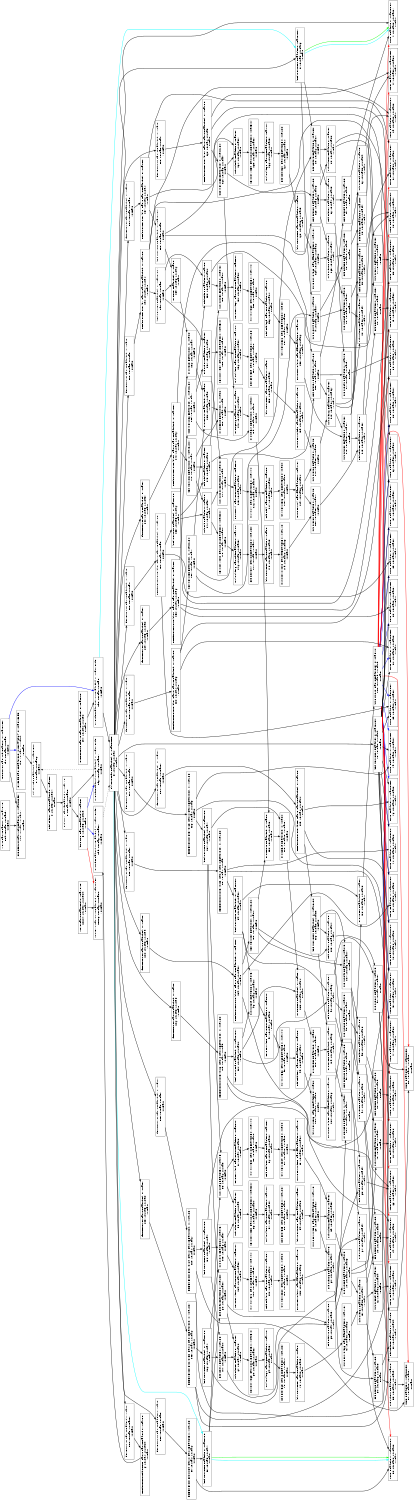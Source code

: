digraph Region_18 {
	graph [ nslimit = "1000.0",
	orientation = landscape,
		center = true,
	page = "8.5,11",
	compound=true,
	size = "10,7.5" ] ;
"Op_194" [ fontname = "Helvetica" shape = box, color = black,  label = " LOOPSTART C=0x4094BB=entry HyIns=LOADB,
194, ASAP=0, ALAP=0,
, TILE=-1"]
"Op_218" [ fontname = "Helvetica" shape = box, color = black,  label = " STORESTART C=0x4094BB=entry HyIns=STOREB,
218, ASAP=1, ALAP=20,
, TILE=-1"]
"Op_219" [ fontname = "Helvetica" shape = box, color = black,  label = " MOVC C=0x0BB=entry HyIns=MOVC,
219, ASAP=0, ALAP=19,
, TILE=-1"]
"Op_0" [ fontname = "Helvetica" shape = box, color = black,  label = " phi conv593 BB=for.body HyIns=SELECT,
0, ASAP=2, ALAP=16,
, TILE=-1"]
"Op_5" [ fontname = "Helvetica" shape = box, color = black,  label = " phi pSrc.0591 BB=for.body HyIns=SELECT,
5, ASAP=2, ALAP=2,
, TILE=-1"]
"Op_114" [ fontname = "Helvetica" shape = box, color = black,  label = " or or37553 BB=for.body HyIns=OR,
114, ASAP=17, ALAP=17,
, TILE=-1"]
"Op_115" [ fontname = "Helvetica" shape = box, color = black,  label = " getelementptr arrayidx32  C=0x0 C=0x0BB=for.body HyIns=ADD,
115, ASAP=4, ALAP=14,
, TILE=-1"]
"Op_116" [ fontname = "Helvetica" shape = box, color = black,  label = " load manupa11 BB=for.body HyIns=LOADH,
116, ASAP=5, ALAP=15,
, TILE=-1"]
"Op_119" [ fontname = "Helvetica" shape = box, color = black,  label = " or or34552 BB=for.body HyIns=OR,
119, ASAP=16, ALAP=16,
, TILE=-1"]
"Op_88" [ fontname = "Helvetica" shape = box, color = black,  label = " getelementptr arrayidx38  C=0x0 C=0x0BB=for.body HyIns=ADD,
88, ASAP=4, ALAP=9,
, TILE=-1"]
"Op_89" [ fontname = "Helvetica" shape = box, color = black,  label = " load manupa13 BB=for.body HyIns=LOADH,
89, ASAP=5, ALAP=10,
, TILE=-1"]
"Op_102" [ fontname = "Helvetica" shape = box, color = black,  label = " or or40554 BB=for.body HyIns=OR,
102, ASAP=18, ALAP=18,
, TILE=-1"]
"Op_103" [ fontname = "Helvetica" shape = box, color = black,  label = " icmp cmp41  C=0x0BB=for.body HyIns=CMP,
103, ASAP=19, ALAP=19,
, TILE=-1"]
"Op_105" [ fontname = "Helvetica" shape = box, color = black,  label = " getelementptr arrayidx35  C=0x0 C=0x0BB=for.body HyIns=ADD,
105, ASAP=4, ALAP=6,
, TILE=-1"]
"Op_106" [ fontname = "Helvetica" shape = box, color = black,  label = " load manupa12 BB=for.body HyIns=LOADH,
106, ASAP=5, ALAP=7,
, TILE=-1"]
"Op_181" [ fontname = "Helvetica" shape = box, color = black,  label = " getelementptr arrayidx8  C=0x0 C=0x0BB=for.body HyIns=ADD,
181, ASAP=4, ALAP=6,
, TILE=-1"]
"Op_182" [ fontname = "Helvetica" shape = box, color = black,  label = " load manupa3 BB=for.body HyIns=LOADH,
182, ASAP=5, ALAP=7,
, TILE=-1"]
"Op_183" [ fontname = "Helvetica" shape = box, color = black,  label = " or or10544 BB=for.body HyIns=OR,
183, ASAP=8, ALAP=8,
, TILE=-1"]
"Op_184" [ fontname = "Helvetica" shape = box, color = black,  label = " getelementptr arrayidx5  C=0x0 C=0x0BB=for.body HyIns=ADD,
184, ASAP=4, ALAP=5,
, TILE=-1"]
"Op_185" [ fontname = "Helvetica" shape = box, color = black,  label = " load manupa2 BB=for.body HyIns=LOADH,
185, ASAP=5, ALAP=6,
, TILE=-1"]
"Op_186" [ fontname = "Helvetica" shape = box, color = black,  label = " or or7543 BB=for.body HyIns=OR,
186, ASAP=7, ALAP=7,
, TILE=-1"]
"Op_187" [ fontname = "Helvetica" shape = box, color = black,  label = " getelementptr arrayidx3  C=0x0 C=0x0BB=for.body HyIns=ADD,
187, ASAP=4, ALAP=4,
, TILE=-1"]
"Op_188" [ fontname = "Helvetica" shape = box, color = black,  label = " load manupa1 BB=for.body HyIns=LOADH,
188, ASAP=5, ALAP=5,
, TILE=-1"]
"Op_189" [ fontname = "Helvetica" shape = box, color = black,  label = " or or542 BB=for.body HyIns=OR,
189, ASAP=6, ALAP=6,
, TILE=-1"]
"Op_190" [ fontname = "Helvetica" shape = box, color = black,  label = " getelementptr arrayidx  C=0x0 C=0x0BB=for.body HyIns=ADD,
190, ASAP=4, ALAP=4,
, TILE=-1"]
"Op_191" [ fontname = "Helvetica" shape = box, color = black,  label = " load manupa0 BB=for.body HyIns=LOADH,
191, ASAP=5, ALAP=5,
, TILE=-1"]
"Op_120" [ fontname = "Helvetica" shape = box, color = black,  label = " getelementptr arrayidx29  C=0x0 C=0x0BB=for.body HyIns=ADD,
120, ASAP=4, ALAP=6,
, TILE=-1"]
"Op_121" [ fontname = "Helvetica" shape = box, color = black,  label = " load manupa10 BB=for.body HyIns=LOADH,
121, ASAP=5, ALAP=7,
, TILE=-1"]
"Op_122" [ fontname = "Helvetica" shape = box, color = black,  label = " or or31551 BB=for.body HyIns=OR,
122, ASAP=15, ALAP=15,
, TILE=-1"]
"Op_123" [ fontname = "Helvetica" shape = box, color = black,  label = " getelementptr arrayidx26  C=0x0 C=0x0BB=for.body HyIns=ADD,
123, ASAP=4, ALAP=9,
, TILE=-1"]
"Op_124" [ fontname = "Helvetica" shape = box, color = black,  label = " load manupa9 BB=for.body HyIns=LOADH,
124, ASAP=5, ALAP=10,
, TILE=-1"]
"Op_125" [ fontname = "Helvetica" shape = box, color = black,  label = " or or28550 BB=for.body HyIns=OR,
125, ASAP=14, ALAP=14,
, TILE=-1"]
"Op_126" [ fontname = "Helvetica" shape = box, color = black,  label = " getelementptr arrayidx23  C=0x0 C=0x0BB=for.body HyIns=ADD,
126, ASAP=4, ALAP=6,
, TILE=-1"]
"Op_127" [ fontname = "Helvetica" shape = box, color = black,  label = " load manupa8 BB=for.body HyIns=LOADH,
127, ASAP=5, ALAP=7,
, TILE=-1"]
"Op_128" [ fontname = "Helvetica" shape = box, color = black,  label = " or or25549 BB=for.body HyIns=OR,
128, ASAP=13, ALAP=13,
, TILE=-1"]
"Op_129" [ fontname = "Helvetica" shape = box, color = black,  label = " getelementptr arrayidx20  C=0x0 C=0x0BB=for.body HyIns=ADD,
129, ASAP=4, ALAP=10,
, TILE=-1"]
"Op_130" [ fontname = "Helvetica" shape = box, color = black,  label = " load manupa7 BB=for.body HyIns=LOADH,
130, ASAP=5, ALAP=11,
, TILE=-1"]
"Op_131" [ fontname = "Helvetica" shape = box, color = black,  label = " or or22548 BB=for.body HyIns=OR,
131, ASAP=12, ALAP=12,
, TILE=-1"]
"Op_132" [ fontname = "Helvetica" shape = box, color = black,  label = " getelementptr arrayidx17  C=0x0 C=0x0BB=for.body HyIns=ADD,
132, ASAP=4, ALAP=6,
, TILE=-1"]
"Op_133" [ fontname = "Helvetica" shape = box, color = black,  label = " load manupa6 BB=for.body HyIns=LOADH,
133, ASAP=5, ALAP=7,
, TILE=-1"]
"Op_159" [ fontname = "Helvetica" shape = box, color = black,  label = " or or19547 BB=for.body HyIns=OR,
159, ASAP=11, ALAP=11,
, TILE=-1"]
"Op_160" [ fontname = "Helvetica" shape = box, color = black,  label = " getelementptr arrayidx14  C=0x0 C=0x0BB=for.body HyIns=ADD,
160, ASAP=4, ALAP=8,
, TILE=-1"]
"Op_161" [ fontname = "Helvetica" shape = box, color = black,  label = " load manupa5 BB=for.body HyIns=LOADH,
161, ASAP=5, ALAP=9,
, TILE=-1"]
"Op_170" [ fontname = "Helvetica" shape = box, color = black,  label = " or or16546 BB=for.body HyIns=OR,
170, ASAP=10, ALAP=10,
, TILE=-1"]
"Op_171" [ fontname = "Helvetica" shape = box, color = black,  label = " getelementptr arrayidx11  C=0x0 C=0x0BB=for.body HyIns=ADD,
171, ASAP=4, ALAP=6,
, TILE=-1"]
"Op_172" [ fontname = "Helvetica" shape = box, color = black,  label = " load manupa4 BB=for.body HyIns=LOADH,
172, ASAP=5, ALAP=7,
, TILE=-1"]
"Op_180" [ fontname = "Helvetica" shape = box, color = black,  label = " or or13545 BB=for.body HyIns=OR,
180, ASAP=9, ALAP=9,
, TILE=-1"]
"Op_209" [ fontname = "Helvetica" shape = box, color = black,  label = " GEPLEFTSHIFT C=0x1BB=for.body HyIns=LS,
209, ASAP=3, ALAP=5,
, TILE=-1"]
"Op_210" [ fontname = "Helvetica" shape = box, color = black,  label = " GEPLEFTSHIFT C=0x1BB=for.body HyIns=LS,
210, ASAP=3, ALAP=7,
, TILE=-1"]
"Op_211" [ fontname = "Helvetica" shape = box, color = black,  label = " GEPLEFTSHIFT C=0x1BB=for.body HyIns=LS,
211, ASAP=3, ALAP=5,
, TILE=-1"]
"Op_212" [ fontname = "Helvetica" shape = box, color = black,  label = " GEPLEFTSHIFT C=0x1BB=for.body HyIns=LS,
212, ASAP=3, ALAP=5,
, TILE=-1"]
"Op_213" [ fontname = "Helvetica" shape = box, color = black,  label = " GEPLEFTSHIFT C=0x1BB=for.body HyIns=LS,
213, ASAP=3, ALAP=4,
, TILE=-1"]
"Op_195" [ fontname = "Helvetica" shape = box, color = black,  label = " CMERGE C=0x0BB=for.body,mutex={196,} HyIns=CMERGE,
195, ASAP=1, ALAP=15,
, TILE=-1"]
"Op_197" [ fontname = "Helvetica" shape = box, color = black,  label = " OutLoopLOAD C=0x-1 C=0x-1BB=for.body HyIns=LOAD,
197, ASAP=0, ALAP=0,
, TILE=-1"]
"Op_198" [ fontname = "Helvetica" shape = box, color = black,  label = " CMERGEBB=for.body,mutex={199,} HyIns=CMERGE,
198, ASAP=1, ALAP=1,
, TILE=-1"]
"Op_205" [ fontname = "Helvetica" shape = box, color = black,  label = " GEPLEFTSHIFT C=0x1BB=for.body HyIns=LS,
205, ASAP=3, ALAP=5,
, TILE=-1"]
"Op_206" [ fontname = "Helvetica" shape = box, color = black,  label = " GEPLEFTSHIFT C=0x1BB=for.body HyIns=LS,
206, ASAP=3, ALAP=8,
, TILE=-1"]
"Op_207" [ fontname = "Helvetica" shape = box, color = black,  label = " GEPLEFTSHIFT C=0x1BB=for.body HyIns=LS,
207, ASAP=3, ALAP=5,
, TILE=-1"]
"Op_208" [ fontname = "Helvetica" shape = box, color = black,  label = " GEPLEFTSHIFT C=0x1BB=for.body HyIns=LS,
208, ASAP=3, ALAP=9,
, TILE=-1"]
"Op_202" [ fontname = "Helvetica" shape = box, color = black,  label = " GEPLEFTSHIFT C=0x1BB=for.body HyIns=LS,
202, ASAP=3, ALAP=8,
, TILE=-1"]
"Op_203" [ fontname = "Helvetica" shape = box, color = black,  label = " GEPLEFTSHIFT C=0x1BB=for.body HyIns=LS,
203, ASAP=3, ALAP=5,
, TILE=-1"]
"Op_204" [ fontname = "Helvetica" shape = box, color = black,  label = " GEPLEFTSHIFT C=0x1BB=for.body HyIns=LS,
204, ASAP=3, ALAP=13,
, TILE=-1"]
"Op_214" [ fontname = "Helvetica" shape = box, color = black,  label = " GEPLEFTSHIFT C=0x1BB=for.body HyIns=LS,
214, ASAP=3, ALAP=3,
, TILE=-1"]
"Op_215" [ fontname = "Helvetica" shape = box, color = black,  label = " GEPLEFTSHIFT C=0x1BB=for.body HyIns=LS,
215, ASAP=3, ALAP=3,
, TILE=-1"]
"Op_73" [ fontname = "Helvetica" shape = box, color = black,  label = " load manupa14 BB=if.then HyIns=LOADH,
73, ASAP=3, ALAP=19,
, TILE=-1"]
"Op_74" [ fontname = "Helvetica" shape = box, color = black,  label = " store  BB=if.then HyIns=STOREH,
74, ASAP=20, ALAP=20,
, TILE=-1"]
"Op_75" [ fontname = "Helvetica" shape = box, color = black,  label = " store  BB=if.then HyIns=STOREH,
75, ASAP=20, ALAP=20,
, TILE=-1"]
"Op_76" [ fontname = "Helvetica" shape = box, color = black,  label = " store  BB=if.then HyIns=STOREH,
76, ASAP=20, ALAP=20,
, TILE=-1"]
"Op_77" [ fontname = "Helvetica" shape = box, color = black,  label = " store  BB=if.then HyIns=STOREH,
77, ASAP=20, ALAP=20,
, TILE=-1"]
"Op_78" [ fontname = "Helvetica" shape = box, color = black,  label = " store  BB=if.then HyIns=STOREH,
78, ASAP=20, ALAP=20,
, TILE=-1"]
"Op_79" [ fontname = "Helvetica" shape = box, color = black,  label = " store  BB=if.then HyIns=STOREH,
79, ASAP=20, ALAP=20,
, TILE=-1"]
"Op_80" [ fontname = "Helvetica" shape = box, color = black,  label = " store  BB=if.then HyIns=STOREH,
80, ASAP=20, ALAP=20,
, TILE=-1"]
"Op_81" [ fontname = "Helvetica" shape = box, color = black,  label = " store  BB=if.then HyIns=STOREH,
81, ASAP=20, ALAP=20,
, TILE=-1"]
"Op_82" [ fontname = "Helvetica" shape = box, color = black,  label = " store  BB=if.then HyIns=STOREH,
82, ASAP=20, ALAP=20,
, TILE=-1"]
"Op_83" [ fontname = "Helvetica" shape = box, color = black,  label = " store  BB=if.then HyIns=STOREH,
83, ASAP=20, ALAP=20,
, TILE=-1"]
"Op_84" [ fontname = "Helvetica" shape = box, color = black,  label = " store  BB=if.then HyIns=STOREH,
84, ASAP=20, ALAP=20,
, TILE=-1"]
"Op_85" [ fontname = "Helvetica" shape = box, color = black,  label = " store  BB=if.then HyIns=STOREH,
85, ASAP=20, ALAP=20,
, TILE=-1"]
"Op_86" [ fontname = "Helvetica" shape = box, color = black,  label = " store  BB=if.then HyIns=STOREH,
86, ASAP=20, ALAP=20,
, TILE=-1"]
"Op_87" [ fontname = "Helvetica" shape = box, color = black,  label = " store  BB=if.then HyIns=STOREH,
87, ASAP=20, ALAP=20,
, TILE=-1"]
"Op_7" [ fontname = "Helvetica" shape = box, color = black,  label = " store  BB=if.else HyIns=STOREH,
7, ASAP=20, ALAP=20,
, TILE=-1"]
"Op_8" [ fontname = "Helvetica" shape = box, color = black,  label = " load manupa24 BB=if.else HyIns=LOADH,
8, ASAP=3, ALAP=16,
, TILE=-1"]
"Op_9" [ fontname = "Helvetica" shape = box, color = black,  label = " sub sub179 BB=if.else HyIns=SUB,
9, ASAP=6, ALAP=17,
, TILE=-1"]
"Op_10" [ fontname = "Helvetica" shape = box, color = black,  label = " sub sub239 BB=if.else HyIns=SUB,
10, ASAP=13, ALAP=18,
, TILE=-1"]
"Op_11" [ fontname = "Helvetica" shape = box, color = black,  label = " sub sub284 BB=if.else HyIns=SUB,
11, ASAP=16, ALAP=19,
, TILE=-1"]
"Op_12" [ fontname = "Helvetica" shape = box, color = black,  label = " store  BB=if.else HyIns=STOREH,
12, ASAP=20, ALAP=20,
, TILE=-1"]
"Op_13" [ fontname = "Helvetica" shape = box, color = black,  label = " add add269 BB=if.else HyIns=ADD,
13, ASAP=16, ALAP=19,
, TILE=-1"]
"Op_14" [ fontname = "Helvetica" shape = box, color = black,  label = " store  BB=if.else HyIns=STOREH,
14, ASAP=20, ALAP=20,
, TILE=-1"]
"Op_15" [ fontname = "Helvetica" shape = box, color = black,  label = " add add235 BB=if.else HyIns=ADD,
15, ASAP=13, ALAP=18,
, TILE=-1"]
"Op_16" [ fontname = "Helvetica" shape = box, color = black,  label = " sub sub289 BB=if.else HyIns=SUB,
16, ASAP=15, ALAP=19,
, TILE=-1"]
"Op_17" [ fontname = "Helvetica" shape = box, color = black,  label = " store  BB=if.else HyIns=STOREH,
17, ASAP=20, ALAP=20,
, TILE=-1"]
"Op_18" [ fontname = "Helvetica" shape = box, color = black,  label = " add add264 BB=if.else HyIns=ADD,
18, ASAP=15, ALAP=19,
, TILE=-1"]
"Op_19" [ fontname = "Helvetica" shape = box, color = black,  label = " store  BB=if.else HyIns=STOREH,
19, ASAP=20, ALAP=20,
, TILE=-1"]
"Op_45" [ fontname = "Helvetica" shape = box, color = black,  label = " sub sub164 BB=if.else HyIns=SUB,
45, ASAP=15, ALAP=17,
, TILE=-1"]
"Op_20" [ fontname = "Helvetica" shape = box, color = black,  label = " add add175 BB=if.else HyIns=ADD,
20, ASAP=6, ALAP=17,
, TILE=-1"]
"Op_21" [ fontname = "Helvetica" shape = box, color = black,  label = " sub sub231 BB=if.else HyIns=SUB,
21, ASAP=7, ALAP=18,
, TILE=-1"]
"Op_22" [ fontname = "Helvetica" shape = box, color = black,  label = " add add279 BB=if.else HyIns=ADD,
22, ASAP=17, ALAP=19,
, TILE=-1"]
"Op_23" [ fontname = "Helvetica" shape = box, color = black,  label = " store  BB=if.else HyIns=STOREH,
23, ASAP=20, ALAP=20,
, TILE=-1"]
"Op_24" [ fontname = "Helvetica" shape = box, color = black,  label = " sub sub274 BB=if.else HyIns=SUB,
24, ASAP=17, ALAP=19,
, TILE=-1"]
"Op_25" [ fontname = "Helvetica" shape = box, color = black,  label = " store  BB=if.else HyIns=STOREH,
25, ASAP=20, ALAP=20,
, TILE=-1"]
"Op_26" [ fontname = "Helvetica" shape = box, color = black,  label = " add add227 BB=if.else HyIns=ADD,
26, ASAP=7, ALAP=18,
, TILE=-1"]
"Op_27" [ fontname = "Helvetica" shape = box, color = black,  label = " sub sub294 BB=if.else HyIns=SUB,
27, ASAP=8, ALAP=19,
, TILE=-1"]
"Op_28" [ fontname = "Helvetica" shape = box, color = black,  label = " store  BB=if.else HyIns=STOREH,
28, ASAP=20, ALAP=20,
, TILE=-1"]
"Op_29" [ fontname = "Helvetica" shape = box, color = black,  label = " add add259 BB=if.else HyIns=ADD,
29, ASAP=8, ALAP=19,
, TILE=-1"]
"Op_30" [ fontname = "Helvetica" shape = box, color = black,  label = " getelementptr add.ptr89  C=0x0 C=0x0BB=if.else HyIns=ADD,
30, ASAP=4, ALAP=6,
, TILE=-1"]
"Op_31" [ fontname = "Helvetica" shape = box, color = black,  label = " store  BB=if.else HyIns=STOREH,
31, ASAP=20, ALAP=20,
, TILE=-1"]
"Op_32" [ fontname = "Helvetica" shape = box, color = black,  label = " load manupa15 BB=if.else HyIns=LOADH,
32, ASAP=5, ALAP=7,
, TILE=-1"]
"Op_33" [ fontname = "Helvetica" shape = box, color = black,  label = " sub sub96 BB=if.else HyIns=SUB,
33, ASAP=6, ALAP=8,
, TILE=-1"]
"Op_34" [ fontname = "Helvetica" shape = box, color = black,  label = " sext conv.i579  C=0x20004BB=if.else HyIns=SEXT,
34, ASAP=7, ALAP=10,
, TILE=-1"]
"Op_35" [ fontname = "Helvetica" shape = box, color = black,  label = " mul mul.i580  C=0x115BB=if.else HyIns=MUL,
35, ASAP=8, ALAP=11,
, TILE=-1"]
"Op_36" [ fontname = "Helvetica" shape = box, color = black,  label = " add add.i581  C=0x80BB=if.else HyIns=ADD,
36, ASAP=9, ALAP=12,
, TILE=-1"]
"Op_37" [ fontname = "Helvetica" shape = box, color = black,  label = " lshr manupa19  C=0x8BB=if.else HyIns=RS,
37, ASAP=10, ALAP=13,
, TILE=-1"]
"Op_38" [ fontname = "Helvetica" shape = box, color = black,  label = " trunc conv1.i582  C=0xffffBB=if.else HyIns=AND,
38, ASAP=11, ALAP=14,
, TILE=-1"]
"Op_39" [ fontname = "Helvetica" shape = box, color = black,  label = " sub sub116 BB=if.else HyIns=SUB,
39, ASAP=13, ALAP=15,
, TILE=-1"]
"Op_40" [ fontname = "Helvetica" shape = box, color = black,  label = " sub sub159 BB=if.else HyIns=SUB,
40, ASAP=14, ALAP=16,
, TILE=-1"]
"Op_41" [ fontname = "Helvetica" shape = box, color = black,  label = " sub sub335 BB=if.else HyIns=SUB,
41, ASAP=15, ALAP=19,
, TILE=-1"]
"Op_42" [ fontname = "Helvetica" shape = box, color = black,  label = " store  BB=if.else HyIns=STOREH,
42, ASAP=20, ALAP=20,
, TILE=-1"]
"Op_43" [ fontname = "Helvetica" shape = box, color = black,  label = " add add305 BB=if.else HyIns=ADD,
43, ASAP=15, ALAP=19,
, TILE=-1"]
"Op_44" [ fontname = "Helvetica" shape = box, color = black,  label = " store  BB=if.else HyIns=STOREH,
44, ASAP=20, ALAP=20,
, TILE=-1"]
"Op_67" [ fontname = "Helvetica" shape = box, color = black,  label = " sub sub138 BB=if.else HyIns=SUB,
67, ASAP=7, ALAP=11,
, TILE=-1"]
"Op_68" [ fontname = "Helvetica" shape = box, color = black,  label = " sext conv.i563  C=0x20004BB=if.else HyIns=SEXT,
68, ASAP=8, ALAP=12,
, TILE=-1"]
"Op_69" [ fontname = "Helvetica" shape = box, color = black,  label = " mul mul.i564  C=0x16aBB=if.else HyIns=MUL,
69, ASAP=9, ALAP=13,
, TILE=-1"]
"Op_46" [ fontname = "Helvetica" shape = box, color = black,  label = " sub sub329 BB=if.else HyIns=SUB,
46, ASAP=16, ALAP=19,
, TILE=-1"]
"Op_47" [ fontname = "Helvetica" shape = box, color = black,  label = " store  BB=if.else HyIns=STOREH,
47, ASAP=20, ALAP=20,
, TILE=-1"]
"Op_48" [ fontname = "Helvetica" shape = box, color = black,  label = " add add311 BB=if.else HyIns=ADD,
48, ASAP=16, ALAP=19,
, TILE=-1"]
"Op_49" [ fontname = "Helvetica" shape = box, color = black,  label = " store  BB=if.else HyIns=STOREH,
49, ASAP=20, ALAP=20,
, TILE=-1"]
"Op_50" [ fontname = "Helvetica" shape = box, color = black,  label = " add add168 BB=if.else HyIns=ADD,
50, ASAP=16, ALAP=18,
, TILE=-1"]
"Op_51" [ fontname = "Helvetica" shape = box, color = black,  label = " add add323 BB=if.else HyIns=ADD,
51, ASAP=17, ALAP=19,
, TILE=-1"]
"Op_52" [ fontname = "Helvetica" shape = box, color = black,  label = " store  BB=if.else HyIns=STOREH,
52, ASAP=20, ALAP=20,
, TILE=-1"]
"Op_53" [ fontname = "Helvetica" shape = box, color = black,  label = " sub sub317 BB=if.else HyIns=SUB,
53, ASAP=17, ALAP=19,
, TILE=-1"]
"Op_54" [ fontname = "Helvetica" shape = box, color = black,  label = " store  BB=if.else HyIns=STOREH,
54, ASAP=20, ALAP=20,
, TILE=-1"]
"Op_55" [ fontname = "Helvetica" shape = box, color = black,  label = " sub sub110 BB=if.else HyIns=SUB,
55, ASAP=7, ALAP=9,
, TILE=-1"]
"Op_56" [ fontname = "Helvetica" shape = box, color = black,  label = " sext conv.i583  C=0x20004BB=if.else HyIns=SEXT,
56, ASAP=8, ALAP=10,
, TILE=-1"]
"Op_57" [ fontname = "Helvetica" shape = box, color = black,  label = " mul mul.i584  C=0xc4BB=if.else HyIns=MUL,
57, ASAP=9, ALAP=11,
, TILE=-1"]
"Op_58" [ fontname = "Helvetica" shape = box, color = black,  label = " add add.i585  C=0x80BB=if.else HyIns=ADD,
58, ASAP=10, ALAP=12,
, TILE=-1"]
"Op_59" [ fontname = "Helvetica" shape = box, color = black,  label = " lshr manupa18  C=0x8BB=if.else HyIns=RS,
59, ASAP=11, ALAP=13,
, TILE=-1"]
"Op_60" [ fontname = "Helvetica" shape = box, color = black,  label = " trunc conv1.i586  C=0xffffBB=if.else HyIns=AND,
60, ASAP=12, ALAP=14,
, TILE=-1"]
"Op_61" [ fontname = "Helvetica" shape = box, color = black,  label = " sub sub126 BB=if.else HyIns=SUB,
61, ASAP=13, ALAP=17,
, TILE=-1"]
"Op_62" [ fontname = "Helvetica" shape = box, color = black,  label = " add add92 BB=if.else HyIns=ADD,
62, ASAP=6, ALAP=10,
, TILE=-1"]
"Op_63" [ fontname = "Helvetica" shape = box, color = black,  label = " add add142 BB=if.else HyIns=ADD,
63, ASAP=7, ALAP=15,
, TILE=-1"]
"Op_64" [ fontname = "Helvetica" shape = box, color = black,  label = " sub sub341 BB=if.else HyIns=SUB,
64, ASAP=8, ALAP=19,
, TILE=-1"]
"Op_65" [ fontname = "Helvetica" shape = box, color = black,  label = " add add299 BB=if.else HyIns=ADD,
65, ASAP=8, ALAP=19,
, TILE=-1"]
"Op_66" [ fontname = "Helvetica" shape = box, color = black,  label = " store  BB=if.else HyIns=STOREH,
66, ASAP=20, ALAP=20,
, TILE=-1"]
"Op_117" [ fontname = "Helvetica" shape = box, color = black,  label = " sub sub191 BB=if.else HyIns=SUB,
117, ASAP=6, ALAP=17,
, TILE=-1"]
"Op_118" [ fontname = "Helvetica" shape = box, color = black,  label = " add add187 BB=if.else HyIns=ADD,
118, ASAP=6, ALAP=17,
, TILE=-1"]
"Op_70" [ fontname = "Helvetica" shape = box, color = black,  label = " add add.i565  C=0x80BB=if.else HyIns=ADD,
70, ASAP=10, ALAP=14,
, TILE=-1"]
"Op_71" [ fontname = "Helvetica" shape = box, color = black,  label = " lshr manupa23  C=0x8BB=if.else HyIns=RS,
71, ASAP=11, ALAP=15,
, TILE=-1"]
"Op_72" [ fontname = "Helvetica" shape = box, color = black,  label = " trunc conv1.i566  C=0xffffBB=if.else HyIns=AND,
72, ASAP=12, ALAP=16,
, TILE=-1"]
"Op_90" [ fontname = "Helvetica" shape = box, color = black,  label = " add add213 BB=if.else HyIns=ADD,
90, ASAP=6, ALAP=16,
, TILE=-1"]
"Op_91" [ fontname = "Helvetica" shape = box, color = black,  label = " sub sub247 BB=if.else HyIns=SUB,
91, ASAP=7, ALAP=18,
, TILE=-1"]
"Op_92" [ fontname = "Helvetica" shape = box, color = black,  label = " add add243 BB=if.else HyIns=ADD,
92, ASAP=7, ALAP=18,
, TILE=-1"]
"Op_93" [ fontname = "Helvetica" shape = box, color = black,  label = " sub sub223 BB=if.else HyIns=SUB,
93, ASAP=12, ALAP=17,
, TILE=-1"]
"Op_94" [ fontname = "Helvetica" shape = box, color = black,  label = " sub sub255 BB=if.else HyIns=SUB,
94, ASAP=13, ALAP=18,
, TILE=-1"]
"Op_95" [ fontname = "Helvetica" shape = box, color = black,  label = " add add251 BB=if.else HyIns=ADD,
95, ASAP=13, ALAP=18,
, TILE=-1"]
"Op_96" [ fontname = "Helvetica" shape = box, color = black,  label = " sub sub209 BB=if.else HyIns=SUB,
96, ASAP=6, ALAP=11,
, TILE=-1"]
"Op_97" [ fontname = "Helvetica" shape = box, color = black,  label = " sext conv.i555  C=0x20004BB=if.else HyIns=SEXT,
97, ASAP=7, ALAP=12,
, TILE=-1"]
"Op_98" [ fontname = "Helvetica" shape = box, color = black,  label = " mul mul.i556  C=0x16aBB=if.else HyIns=MUL,
98, ASAP=8, ALAP=13,
, TILE=-1"]
"Op_99" [ fontname = "Helvetica" shape = box, color = black,  label = " add add.i557  C=0x80BB=if.else HyIns=ADD,
99, ASAP=9, ALAP=14,
, TILE=-1"]
"Op_100" [ fontname = "Helvetica" shape = box, color = black,  label = " lshr manupa26  C=0x8BB=if.else HyIns=RS,
100, ASAP=10, ALAP=15,
, TILE=-1"]
"Op_101" [ fontname = "Helvetica" shape = box, color = black,  label = " trunc conv1.i558  C=0xffffBB=if.else HyIns=AND,
101, ASAP=11, ALAP=16,
, TILE=-1"]
"Op_107" [ fontname = "Helvetica" shape = box, color = black,  label = " add add74 BB=if.else HyIns=ADD,
107, ASAP=6, ALAP=10,
, TILE=-1"]
"Op_108" [ fontname = "Helvetica" shape = box, color = black,  label = " sub sub70 BB=if.else HyIns=SUB,
108, ASAP=6, ALAP=8,
, TILE=-1"]
"Op_109" [ fontname = "Helvetica" shape = box, color = black,  label = " sext conv.i571  C=0x20004BB=if.else HyIns=SEXT,
109, ASAP=7, ALAP=12,
, TILE=-1"]
"Op_110" [ fontname = "Helvetica" shape = box, color = black,  label = " mul mul.i572  C=0x29dBB=if.else HyIns=MUL,
110, ASAP=8, ALAP=13,
, TILE=-1"]
"Op_111" [ fontname = "Helvetica" shape = box, color = black,  label = " add add.i573  C=0x80BB=if.else HyIns=ADD,
111, ASAP=9, ALAP=14,
, TILE=-1"]
"Op_112" [ fontname = "Helvetica" shape = box, color = black,  label = " lshr manupa21  C=0x8BB=if.else HyIns=RS,
112, ASAP=10, ALAP=15,
, TILE=-1"]
"Op_113" [ fontname = "Helvetica" shape = box, color = black,  label = " trunc conv1.i574  C=0xffffBB=if.else HyIns=AND,
113, ASAP=11, ALAP=16,
, TILE=-1"]
"Op_134" [ fontname = "Helvetica" shape = box, color = black,  label = " sub sub84 BB=if.else HyIns=SUB,
134, ASAP=6, ALAP=8,
, TILE=-1"]
"Op_135" [ fontname = "Helvetica" shape = box, color = black,  label = " sext conv.i587  C=0x20004BB=if.else HyIns=SEXT,
135, ASAP=7, ALAP=10,
, TILE=-1"]
"Op_136" [ fontname = "Helvetica" shape = box, color = black,  label = " mul mul.i588  C=0x115BB=if.else HyIns=MUL,
136, ASAP=8, ALAP=11,
, TILE=-1"]
"Op_137" [ fontname = "Helvetica" shape = box, color = black,  label = " add add.i589  C=0x80BB=if.else HyIns=ADD,
137, ASAP=9, ALAP=12,
, TILE=-1"]
"Op_138" [ fontname = "Helvetica" shape = box, color = black,  label = " lshr manupa17  C=0x8BB=if.else HyIns=RS,
138, ASAP=10, ALAP=13,
, TILE=-1"]
"Op_139" [ fontname = "Helvetica" shape = box, color = black,  label = " trunc conv1.i590  C=0xffffBB=if.else HyIns=AND,
139, ASAP=11, ALAP=14,
, TILE=-1"]
"Op_140" [ fontname = "Helvetica" shape = box, color = black,  label = " sub sub106 BB=if.else HyIns=SUB,
140, ASAP=13, ALAP=15,
, TILE=-1"]
"Op_141" [ fontname = "Helvetica" shape = box, color = black,  label = " sub sub146 BB=if.else HyIns=SUB,
141, ASAP=14, ALAP=16,
, TILE=-1"]
"Op_142" [ fontname = "Helvetica" shape = box, color = black,  label = " sub sub151 BB=if.else HyIns=SUB,
142, ASAP=15, ALAP=17,
, TILE=-1"]
"Op_143" [ fontname = "Helvetica" shape = box, color = black,  label = " add add155 BB=if.else HyIns=ADD,
143, ASAP=16, ALAP=18,
, TILE=-1"]
"Op_144" [ fontname = "Helvetica" shape = box, color = black,  label = " sub sub100 BB=if.else HyIns=SUB,
144, ASAP=7, ALAP=9,
, TILE=-1"]
"Op_145" [ fontname = "Helvetica" shape = box, color = black,  label = " sext conv.i  C=0x20004BB=if.else HyIns=SEXT,
145, ASAP=8, ALAP=10,
, TILE=-1"]
"Op_146" [ fontname = "Helvetica" shape = box, color = black,  label = " mul mul.i  C=0xc4BB=if.else HyIns=MUL,
146, ASAP=9, ALAP=11,
, TILE=-1"]
"Op_147" [ fontname = "Helvetica" shape = box, color = black,  label = " add add.i  C=0x80BB=if.else HyIns=ADD,
147, ASAP=10, ALAP=12,
, TILE=-1"]
"Op_148" [ fontname = "Helvetica" shape = box, color = black,  label = " lshr manupa16  C=0x8BB=if.else HyIns=RS,
148, ASAP=11, ALAP=13,
, TILE=-1"]
"Op_149" [ fontname = "Helvetica" shape = box, color = black,  label = " trunc conv1.i  C=0xffffBB=if.else HyIns=AND,
149, ASAP=12, ALAP=14,
, TILE=-1"]
"Op_150" [ fontname = "Helvetica" shape = box, color = black,  label = " sub sub121 BB=if.else HyIns=SUB,
150, ASAP=13, ALAP=17,
, TILE=-1"]
"Op_151" [ fontname = "Helvetica" shape = box, color = black,  label = " add add80 BB=if.else HyIns=ADD,
151, ASAP=6, ALAP=10,
, TILE=-1"]
"Op_152" [ fontname = "Helvetica" shape = box, color = black,  label = " add add134 BB=if.else HyIns=ADD,
152, ASAP=7, ALAP=15,
, TILE=-1"]
"Op_153" [ fontname = "Helvetica" shape = box, color = black,  label = " sub sub130 BB=if.else HyIns=SUB,
153, ASAP=7, ALAP=11,
, TILE=-1"]
"Op_154" [ fontname = "Helvetica" shape = box, color = black,  label = " sext conv.i567  C=0x20004BB=if.else HyIns=SEXT,
154, ASAP=8, ALAP=12,
, TILE=-1"]
"Op_155" [ fontname = "Helvetica" shape = box, color = black,  label = " mul mul.i568  C=0x16aBB=if.else HyIns=MUL,
155, ASAP=9, ALAP=13,
, TILE=-1"]
"Op_156" [ fontname = "Helvetica" shape = box, color = black,  label = " add add.i569  C=0x80BB=if.else HyIns=ADD,
156, ASAP=10, ALAP=14,
, TILE=-1"]
"Op_157" [ fontname = "Helvetica" shape = box, color = black,  label = " lshr manupa22  C=0x8BB=if.else HyIns=RS,
157, ASAP=11, ALAP=15,
, TILE=-1"]
"Op_158" [ fontname = "Helvetica" shape = box, color = black,  label = " trunc conv1.i570  C=0xffffBB=if.else HyIns=AND,
158, ASAP=12, ALAP=16,
, TILE=-1"]
"Op_162" [ fontname = "Helvetica" shape = box, color = black,  label = " add add201 BB=if.else HyIns=ADD,
162, ASAP=6, ALAP=16,
, TILE=-1"]
"Op_163" [ fontname = "Helvetica" shape = box, color = black,  label = " sub sub218 BB=if.else HyIns=SUB,
163, ASAP=12, ALAP=17,
, TILE=-1"]
"Op_164" [ fontname = "Helvetica" shape = box, color = black,  label = " sub sub197 BB=if.else HyIns=SUB,
164, ASAP=6, ALAP=11,
, TILE=-1"]
"Op_165" [ fontname = "Helvetica" shape = box, color = black,  label = " sext conv.i559  C=0x20004BB=if.else HyIns=SEXT,
165, ASAP=7, ALAP=12,
, TILE=-1"]
"Op_166" [ fontname = "Helvetica" shape = box, color = black,  label = " mul mul.i560  C=0x16aBB=if.else HyIns=MUL,
166, ASAP=8, ALAP=13,
, TILE=-1"]
"Op_167" [ fontname = "Helvetica" shape = box, color = black,  label = " add add.i561  C=0x80BB=if.else HyIns=ADD,
167, ASAP=9, ALAP=14,
, TILE=-1"]
"Op_168" [ fontname = "Helvetica" shape = box, color = black,  label = " lshr manupa25  C=0x8BB=if.else HyIns=RS,
168, ASAP=10, ALAP=15,
, TILE=-1"]
"Op_169" [ fontname = "Helvetica" shape = box, color = black,  label = " trunc conv1.i562  C=0xffffBB=if.else HyIns=AND,
169, ASAP=11, ALAP=16,
, TILE=-1"]
"Op_173" [ fontname = "Helvetica" shape = box, color = black,  label = " add add BB=if.else HyIns=ADD,
173, ASAP=6, ALAP=10,
, TILE=-1"]
"Op_174" [ fontname = "Helvetica" shape = box, color = black,  label = " sub sub BB=if.else HyIns=SUB,
174, ASAP=6, ALAP=8,
, TILE=-1"]
"Op_175" [ fontname = "Helvetica" shape = box, color = black,  label = " sext conv.i575  C=0x20004BB=if.else HyIns=SEXT,
175, ASAP=7, ALAP=12,
, TILE=-1"]
"Op_176" [ fontname = "Helvetica" shape = box, color = black,  label = " mul mul.i576  C=0x29dBB=if.else HyIns=MUL,
176, ASAP=8, ALAP=13,
, TILE=-1"]
"Op_177" [ fontname = "Helvetica" shape = box, color = black,  label = " add add.i577  C=0x80BB=if.else HyIns=ADD,
177, ASAP=9, ALAP=14,
, TILE=-1"]
"Op_178" [ fontname = "Helvetica" shape = box, color = black,  label = " lshr manupa20  C=0x8BB=if.else HyIns=RS,
178, ASAP=10, ALAP=15,
, TILE=-1"]
"Op_179" [ fontname = "Helvetica" shape = box, color = black,  label = " trunc conv1.i578  C=0xffffBB=if.else HyIns=AND,
179, ASAP=11, ALAP=16,
, TILE=-1"]
"Op_201" [ fontname = "Helvetica" shape = box, color = black,  label = " GEPLEFTSHIFT C=0x1BB=if.else HyIns=LS,
201, ASAP=3, ALAP=5,
, TILE=-1"]
"Op_1" [ fontname = "Helvetica" shape = box, color = black,  label = " add add347  C=0x2BB=if.end HyIns=ADD,
1, ASAP=3, ALAP=17,
, TILE=-1"]
"Op_2" [ fontname = "Helvetica" shape = box, color = black,  label = " and conv  C=0xffBB=if.end HyIns=AND,
2, ASAP=4, ALAP=18,
, TILE=-1"]
"Op_3" [ fontname = "Helvetica" shape = box, color = black,  label = " icmp cmp  C=0x8BB=if.end HyIns=CLT,
3, ASAP=5, ALAP=19,
, TILE=-1"]
"Op_6" [ fontname = "Helvetica" shape = box, color = black,  label = " getelementptr add.ptr345  C=0x0 C=0x0BB=if.end HyIns=ADD,
6, ASAP=4, ALAP=19,
, TILE=-1"]
"Op_196" [ fontname = "Helvetica" shape = box, color = black,  label = " CMERGEBB=if.end,mutex={195,} HyIns=CMERGE,
196, ASAP=6, ALAP=20,
, TILE=-1"]
"Op_199" [ fontname = "Helvetica" shape = box, color = black,  label = " CMERGEBB=if.end,mutex={198,} HyIns=CMERGE,
199, ASAP=6, ALAP=20,
, TILE=-1"]
"Op_200" [ fontname = "Helvetica" shape = box, color = black,  label = " GEPLEFTSHIFT C=0x1BB=if.end HyIns=LS,
200, ASAP=3, ALAP=18,
, TILE=-1"]
"Op_20216" [ fontname = "Helvetica" shape = box, color = black,  label = " LOOPEXIT C=0x2047BB=for.end HyIns=STOREB,
20216, ASAP=6, ALAP=20,
, TILE=-1"]
"Op_20217" [ fontname = "Helvetica" shape = box, color = black,  label = " MOVC C=0x1BB=for.end HyIns=MOVC,
20217, ASAP=0, ALAP=19,
, TILE=-1"]
"Op_0" -> "Op_1" [style = bold, color = black];
"Op_1" -> "Op_2" [style = bold, color = black];
"Op_2" -> "Op_3" [style = bold, color = black];
"Op_2" -> "Op_196" [style = bold, color = black];
"Op_3" -> "Op_196" [style = bold, color = blue];
"Op_3" -> "Op_199" [style = bold, color = blue];
"Op_3" -> "Op_20216" [style = bold, color = red];
"Op_5" -> "Op_7" [style = bold, color = black];
"Op_5" -> "Op_8" [style = bold, color = black];
"Op_5" -> "Op_73" [style = bold, color = black];
"Op_5" -> "Op_200" [style = bold, color = black];
"Op_5" -> "Op_201" [style = bold, color = black];
"Op_5" -> "Op_202" [style = bold, color = black];
"Op_5" -> "Op_203" [style = bold, color = black];
"Op_5" -> "Op_204" [style = bold, color = black];
"Op_5" -> "Op_205" [style = bold, color = black];
"Op_5" -> "Op_206" [style = bold, color = black];
"Op_5" -> "Op_207" [style = bold, color = black];
"Op_5" -> "Op_208" [style = bold, color = black];
"Op_5" -> "Op_209" [style = bold, color = black];
"Op_5" -> "Op_210" [style = bold, color = black];
"Op_5" -> "Op_211" [style = bold, color = black];
"Op_5" -> "Op_212" [style = bold, color = black];
"Op_5" -> "Op_213" [style = bold, color = black];
"Op_5" -> "Op_214" [style = bold, color = black];
"Op_5" -> "Op_215" [style = bold, color = black];
"Op_5" -> "Op_32" [style = bold, color = cyan];
"Op_6" -> "Op_199" [style = bold, color = black];
"Op_8" -> "Op_9" [style = bold, color = black];
"Op_8" -> "Op_20" [style = bold, color = black];
"Op_8" -> "Op_7" [style = bold, color = cyan];
"Op_8" -> "Op_7"[style = bold, color = green];
"Op_9" -> "Op_10" [style = bold, color = black];
"Op_9" -> "Op_15" [style = bold, color = black];
"Op_10" -> "Op_11" [style = bold, color = black];
"Op_10" -> "Op_13" [style = bold, color = black];
"Op_11" -> "Op_12" [style = bold, color = black];
"Op_13" -> "Op_14" [style = bold, color = black];
"Op_15" -> "Op_16" [style = bold, color = black];
"Op_15" -> "Op_18" [style = bold, color = black];
"Op_16" -> "Op_17" [style = bold, color = black];
"Op_18" -> "Op_19" [style = bold, color = black];
"Op_20" -> "Op_21" [style = bold, color = black];
"Op_20" -> "Op_26" [style = bold, color = black];
"Op_21" -> "Op_22" [style = bold, color = black];
"Op_21" -> "Op_24" [style = bold, color = black];
"Op_22" -> "Op_23" [style = bold, color = black];
"Op_24" -> "Op_25" [style = bold, color = black];
"Op_26" -> "Op_27" [style = bold, color = black];
"Op_26" -> "Op_29" [style = bold, color = black];
"Op_27" -> "Op_28" [style = bold, color = black];
"Op_29" -> "Op_7" [style = bold, color = black];
"Op_30" -> "Op_31" [style = bold, color = black];
"Op_30" -> "Op_32" [style = bold, color = black];
"Op_32" -> "Op_33" [style = bold, color = black];
"Op_32" -> "Op_62" [style = bold, color = black];
"Op_32" -> "Op_31" [style = bold, color = cyan];
"Op_32" -> "Op_31"[style = bold, color = green];
"Op_33" -> "Op_34" [style = bold, color = black];
"Op_33" -> "Op_55" [style = bold, color = black];
"Op_34" -> "Op_35" [style = bold, color = black];
"Op_35" -> "Op_36" [style = bold, color = black];
"Op_36" -> "Op_37" [style = bold, color = black];
"Op_37" -> "Op_38" [style = bold, color = black];
"Op_38" -> "Op_39" [style = bold, color = black];
"Op_39" -> "Op_40" [style = bold, color = black];
"Op_40" -> "Op_41" [style = bold, color = black];
"Op_40" -> "Op_43" [style = bold, color = black];
"Op_40" -> "Op_45" [style = bold, color = black];
"Op_41" -> "Op_42" [style = bold, color = black];
"Op_43" -> "Op_44" [style = bold, color = black];
"Op_45" -> "Op_46" [style = bold, color = black];
"Op_45" -> "Op_48" [style = bold, color = black];
"Op_45" -> "Op_50" [style = bold, color = black];
"Op_46" -> "Op_47" [style = bold, color = black];
"Op_48" -> "Op_49" [style = bold, color = black];
"Op_50" -> "Op_51" [style = bold, color = black];
"Op_50" -> "Op_53" [style = bold, color = black];
"Op_51" -> "Op_52" [style = bold, color = black];
"Op_53" -> "Op_54" [style = bold, color = black];
"Op_55" -> "Op_56" [style = bold, color = black];
"Op_56" -> "Op_57" [style = bold, color = black];
"Op_57" -> "Op_58" [style = bold, color = black];
"Op_58" -> "Op_59" [style = bold, color = black];
"Op_59" -> "Op_60" [style = bold, color = black];
"Op_60" -> "Op_61" [style = bold, color = black];
"Op_60" -> "Op_39" [style = bold, color = black];
"Op_61" -> "Op_50" [style = bold, color = black];
"Op_62" -> "Op_63" [style = bold, color = black];
"Op_62" -> "Op_67" [style = bold, color = black];
"Op_63" -> "Op_64" [style = bold, color = black];
"Op_63" -> "Op_65" [style = bold, color = black];
"Op_63" -> "Op_40" [style = bold, color = black];
"Op_64" -> "Op_31" [style = bold, color = black];
"Op_65" -> "Op_66" [style = bold, color = black];
"Op_67" -> "Op_68" [style = bold, color = black];
"Op_68" -> "Op_69" [style = bold, color = black];
"Op_69" -> "Op_70" [style = bold, color = black];
"Op_70" -> "Op_71" [style = bold, color = black];
"Op_71" -> "Op_72" [style = bold, color = black];
"Op_72" -> "Op_45" [style = bold, color = black];
"Op_73" -> "Op_74" [style = bold, color = black];
"Op_73" -> "Op_75" [style = bold, color = black];
"Op_73" -> "Op_76" [style = bold, color = black];
"Op_73" -> "Op_77" [style = bold, color = black];
"Op_73" -> "Op_78" [style = bold, color = black];
"Op_73" -> "Op_79" [style = bold, color = black];
"Op_73" -> "Op_80" [style = bold, color = black];
"Op_73" -> "Op_81" [style = bold, color = black];
"Op_73" -> "Op_82" [style = bold, color = black];
"Op_73" -> "Op_83" [style = bold, color = black];
"Op_73" -> "Op_84" [style = bold, color = black];
"Op_73" -> "Op_85" [style = bold, color = black];
"Op_73" -> "Op_86" [style = bold, color = black];
"Op_73" -> "Op_87" [style = bold, color = black];
"Op_88" -> "Op_42" [style = bold, color = black];
"Op_88" -> "Op_74" [style = bold, color = black];
"Op_88" -> "Op_89" [style = bold, color = black];
"Op_89" -> "Op_90" [style = bold, color = black];
"Op_89" -> "Op_96" [style = bold, color = black];
"Op_89" -> "Op_102" [style = bold, color = black];
"Op_90" -> "Op_91" [style = bold, color = black];
"Op_90" -> "Op_92" [style = bold, color = black];
"Op_90" -> "Op_93" [style = bold, color = black];
"Op_91" -> "Op_51" [style = bold, color = black];
"Op_91" -> "Op_53" [style = bold, color = black];
"Op_92" -> "Op_64" [style = bold, color = black];
"Op_92" -> "Op_65" [style = bold, color = black];
"Op_93" -> "Op_94" [style = bold, color = black];
"Op_93" -> "Op_95" [style = bold, color = black];
"Op_94" -> "Op_46" [style = bold, color = black];
"Op_94" -> "Op_48" [style = bold, color = black];
"Op_95" -> "Op_41" [style = bold, color = black];
"Op_95" -> "Op_43" [style = bold, color = black];
"Op_96" -> "Op_97" [style = bold, color = black];
"Op_97" -> "Op_98" [style = bold, color = black];
"Op_98" -> "Op_99" [style = bold, color = black];
"Op_99" -> "Op_100" [style = bold, color = black];
"Op_100" -> "Op_101" [style = bold, color = black];
"Op_101" -> "Op_93" [style = bold, color = black];
"Op_102" -> "Op_103" [style = bold, color = black];
"Op_103" -> "Op_74" [style = bold, color = blue];
"Op_103" -> "Op_75" [style = bold, color = blue];
"Op_103" -> "Op_76" [style = bold, color = blue];
"Op_103" -> "Op_77" [style = bold, color = blue];
"Op_103" -> "Op_78" [style = bold, color = blue];
"Op_103" -> "Op_79" [style = bold, color = blue];
"Op_103" -> "Op_80" [style = bold, color = blue];
"Op_103" -> "Op_81" [style = bold, color = blue];
"Op_103" -> "Op_82" [style = bold, color = blue];
"Op_103" -> "Op_83" [style = bold, color = blue];
"Op_103" -> "Op_84" [style = bold, color = blue];
"Op_103" -> "Op_85" [style = bold, color = blue];
"Op_103" -> "Op_86" [style = bold, color = blue];
"Op_103" -> "Op_87" [style = bold, color = blue];
"Op_103" -> "Op_7" [style = bold, color = red];
"Op_103" -> "Op_12" [style = bold, color = red];
"Op_103" -> "Op_14" [style = bold, color = red];
"Op_103" -> "Op_17" [style = bold, color = red];
"Op_103" -> "Op_19" [style = bold, color = red];
"Op_103" -> "Op_23" [style = bold, color = red];
"Op_103" -> "Op_25" [style = bold, color = red];
"Op_103" -> "Op_28" [style = bold, color = red];
"Op_103" -> "Op_31" [style = bold, color = red];
"Op_103" -> "Op_42" [style = bold, color = red];
"Op_103" -> "Op_44" [style = bold, color = red];
"Op_103" -> "Op_47" [style = bold, color = red];
"Op_103" -> "Op_49" [style = bold, color = red];
"Op_103" -> "Op_52" [style = bold, color = red];
"Op_103" -> "Op_54" [style = bold, color = red];
"Op_103" -> "Op_66" [style = bold, color = red];
"Op_105" -> "Op_47" [style = bold, color = black];
"Op_105" -> "Op_75" [style = bold, color = black];
"Op_105" -> "Op_106" [style = bold, color = black];
"Op_106" -> "Op_107" [style = bold, color = black];
"Op_106" -> "Op_108" [style = bold, color = black];
"Op_106" -> "Op_114" [style = bold, color = black];
"Op_107" -> "Op_63" [style = bold, color = black];
"Op_107" -> "Op_67" [style = bold, color = black];
"Op_108" -> "Op_109" [style = bold, color = black];
"Op_108" -> "Op_55" [style = bold, color = black];
"Op_109" -> "Op_110" [style = bold, color = black];
"Op_110" -> "Op_111" [style = bold, color = black];
"Op_111" -> "Op_112" [style = bold, color = black];
"Op_112" -> "Op_113" [style = bold, color = black];
"Op_113" -> "Op_61" [style = bold, color = black];
"Op_114" -> "Op_102" [style = bold, color = black];
"Op_115" -> "Op_52" [style = bold, color = black];
"Op_115" -> "Op_76" [style = bold, color = black];
"Op_115" -> "Op_116" [style = bold, color = black];
"Op_116" -> "Op_117" [style = bold, color = black];
"Op_116" -> "Op_118" [style = bold, color = black];
"Op_116" -> "Op_119" [style = bold, color = black];
"Op_117" -> "Op_94" [style = bold, color = black];
"Op_117" -> "Op_95" [style = bold, color = black];
"Op_118" -> "Op_91" [style = bold, color = black];
"Op_118" -> "Op_92" [style = bold, color = black];
"Op_119" -> "Op_114" [style = bold, color = black];
"Op_120" -> "Op_54" [style = bold, color = black];
"Op_120" -> "Op_77" [style = bold, color = black];
"Op_120" -> "Op_121" [style = bold, color = black];
"Op_121" -> "Op_107" [style = bold, color = black];
"Op_121" -> "Op_108" [style = bold, color = black];
"Op_121" -> "Op_122" [style = bold, color = black];
"Op_122" -> "Op_119" [style = bold, color = black];
"Op_123" -> "Op_49" [style = bold, color = black];
"Op_123" -> "Op_78" [style = bold, color = black];
"Op_123" -> "Op_124" [style = bold, color = black];
"Op_124" -> "Op_90" [style = bold, color = black];
"Op_124" -> "Op_96" [style = bold, color = black];
"Op_124" -> "Op_125" [style = bold, color = black];
"Op_125" -> "Op_122" [style = bold, color = black];
"Op_126" -> "Op_44" [style = bold, color = black];
"Op_126" -> "Op_79" [style = bold, color = black];
"Op_126" -> "Op_127" [style = bold, color = black];
"Op_127" -> "Op_33" [style = bold, color = black];
"Op_127" -> "Op_62" [style = bold, color = black];
"Op_127" -> "Op_128" [style = bold, color = black];
"Op_128" -> "Op_125" [style = bold, color = black];
"Op_129" -> "Op_66" [style = bold, color = black];
"Op_129" -> "Op_80" [style = bold, color = black];
"Op_129" -> "Op_130" [style = bold, color = black];
"Op_130" -> "Op_117" [style = bold, color = black];
"Op_130" -> "Op_118" [style = bold, color = black];
"Op_130" -> "Op_131" [style = bold, color = black];
"Op_131" -> "Op_128" [style = bold, color = black];
"Op_132" -> "Op_28" [style = bold, color = black];
"Op_132" -> "Op_81" [style = bold, color = black];
"Op_132" -> "Op_133" [style = bold, color = black];
"Op_133" -> "Op_134" [style = bold, color = black];
"Op_133" -> "Op_151" [style = bold, color = black];
"Op_133" -> "Op_159" [style = bold, color = black];
"Op_134" -> "Op_135" [style = bold, color = black];
"Op_134" -> "Op_144" [style = bold, color = black];
"Op_135" -> "Op_136" [style = bold, color = black];
"Op_136" -> "Op_137" [style = bold, color = black];
"Op_137" -> "Op_138" [style = bold, color = black];
"Op_138" -> "Op_139" [style = bold, color = black];
"Op_139" -> "Op_140" [style = bold, color = black];
"Op_140" -> "Op_141" [style = bold, color = black];
"Op_141" -> "Op_16" [style = bold, color = black];
"Op_141" -> "Op_18" [style = bold, color = black];
"Op_141" -> "Op_142" [style = bold, color = black];
"Op_142" -> "Op_11" [style = bold, color = black];
"Op_142" -> "Op_13" [style = bold, color = black];
"Op_142" -> "Op_143" [style = bold, color = black];
"Op_143" -> "Op_22" [style = bold, color = black];
"Op_143" -> "Op_24" [style = bold, color = black];
"Op_144" -> "Op_145" [style = bold, color = black];
"Op_145" -> "Op_146" [style = bold, color = black];
"Op_146" -> "Op_147" [style = bold, color = black];
"Op_147" -> "Op_148" [style = bold, color = black];
"Op_148" -> "Op_149" [style = bold, color = black];
"Op_149" -> "Op_150" [style = bold, color = black];
"Op_149" -> "Op_140" [style = bold, color = black];
"Op_150" -> "Op_143" [style = bold, color = black];
"Op_151" -> "Op_152" [style = bold, color = black];
"Op_151" -> "Op_153" [style = bold, color = black];
"Op_152" -> "Op_27" [style = bold, color = black];
"Op_152" -> "Op_29" [style = bold, color = black];
"Op_152" -> "Op_141" [style = bold, color = black];
"Op_153" -> "Op_154" [style = bold, color = black];
"Op_154" -> "Op_155" [style = bold, color = black];
"Op_155" -> "Op_156" [style = bold, color = black];
"Op_156" -> "Op_157" [style = bold, color = black];
"Op_157" -> "Op_158" [style = bold, color = black];
"Op_158" -> "Op_142" [style = bold, color = black];
"Op_159" -> "Op_131" [style = bold, color = black];
"Op_160" -> "Op_17" [style = bold, color = black];
"Op_160" -> "Op_82" [style = bold, color = black];
"Op_160" -> "Op_161" [style = bold, color = black];
"Op_161" -> "Op_162" [style = bold, color = black];
"Op_161" -> "Op_164" [style = bold, color = black];
"Op_161" -> "Op_170" [style = bold, color = black];
"Op_162" -> "Op_21" [style = bold, color = black];
"Op_162" -> "Op_26" [style = bold, color = black];
"Op_162" -> "Op_163" [style = bold, color = black];
"Op_163" -> "Op_10" [style = bold, color = black];
"Op_163" -> "Op_15" [style = bold, color = black];
"Op_164" -> "Op_165" [style = bold, color = black];
"Op_165" -> "Op_166" [style = bold, color = black];
"Op_166" -> "Op_167" [style = bold, color = black];
"Op_167" -> "Op_168" [style = bold, color = black];
"Op_168" -> "Op_169" [style = bold, color = black];
"Op_169" -> "Op_163" [style = bold, color = black];
"Op_170" -> "Op_159" [style = bold, color = black];
"Op_171" -> "Op_12" [style = bold, color = black];
"Op_171" -> "Op_83" [style = bold, color = black];
"Op_171" -> "Op_172" [style = bold, color = black];
"Op_172" -> "Op_173" [style = bold, color = black];
"Op_172" -> "Op_174" [style = bold, color = black];
"Op_172" -> "Op_180" [style = bold, color = black];
"Op_173" -> "Op_152" [style = bold, color = black];
"Op_173" -> "Op_153" [style = bold, color = black];
"Op_174" -> "Op_175" [style = bold, color = black];
"Op_174" -> "Op_144" [style = bold, color = black];
"Op_175" -> "Op_176" [style = bold, color = black];
"Op_176" -> "Op_177" [style = bold, color = black];
"Op_177" -> "Op_178" [style = bold, color = black];
"Op_178" -> "Op_179" [style = bold, color = black];
"Op_179" -> "Op_150" [style = bold, color = black];
"Op_180" -> "Op_170" [style = bold, color = black];
"Op_181" -> "Op_23" [style = bold, color = black];
"Op_181" -> "Op_84" [style = bold, color = black];
"Op_181" -> "Op_182" [style = bold, color = black];
"Op_182" -> "Op_9" [style = bold, color = black];
"Op_182" -> "Op_20" [style = bold, color = black];
"Op_182" -> "Op_183" [style = bold, color = black];
"Op_183" -> "Op_180" [style = bold, color = black];
"Op_184" -> "Op_25" [style = bold, color = black];
"Op_184" -> "Op_85" [style = bold, color = black];
"Op_184" -> "Op_185" [style = bold, color = black];
"Op_185" -> "Op_173" [style = bold, color = black];
"Op_185" -> "Op_174" [style = bold, color = black];
"Op_185" -> "Op_186" [style = bold, color = black];
"Op_186" -> "Op_183" [style = bold, color = black];
"Op_187" -> "Op_14" [style = bold, color = black];
"Op_187" -> "Op_86" [style = bold, color = black];
"Op_187" -> "Op_188" [style = bold, color = black];
"Op_188" -> "Op_162" [style = bold, color = black];
"Op_188" -> "Op_164" [style = bold, color = black];
"Op_188" -> "Op_189" [style = bold, color = black];
"Op_189" -> "Op_186" [style = bold, color = black];
"Op_190" -> "Op_19" [style = bold, color = black];
"Op_190" -> "Op_87" [style = bold, color = black];
"Op_190" -> "Op_191" [style = bold, color = black];
"Op_191" -> "Op_134" [style = bold, color = black];
"Op_191" -> "Op_151" [style = bold, color = black];
"Op_191" -> "Op_189" [style = bold, color = black];
"Op_194" -> "Op_195" [style = bold, color = blue];
"Op_194" -> "Op_198" [style = bold, color = blue];
"Op_194" -> "Op_218" [style = bold, color = black];
"Op_195" -> "Op_0" [style = bold, color = black];
"Op_196" -> "Op_0" [style = dashed, color = black];
"Op_197" -> "Op_198" [style = bold, color = black];
"Op_198" -> "Op_5" [style = bold, color = black];
"Op_198" -> "Op_8" [style = bold, color = cyan];
"Op_199" -> "Op_5" [style = dashed, color = black];
"Op_215" -> "Op_190" [style = bold, color = black];
"Op_214" -> "Op_187" [style = bold, color = black];
"Op_213" -> "Op_184" [style = bold, color = black];
"Op_211" -> "Op_171" [style = bold, color = black];
"Op_210" -> "Op_160" [style = bold, color = black];
"Op_208" -> "Op_129" [style = bold, color = black];
"Op_206" -> "Op_123" [style = bold, color = black];
"Op_201" -> "Op_30" [style = bold, color = black];
"Op_205" -> "Op_120" [style = bold, color = black];
"Op_212" -> "Op_181" [style = bold, color = black];
"Op_207" -> "Op_126" [style = bold, color = black];
"Op_200" -> "Op_6" [style = bold, color = black];
"Op_209" -> "Op_132" [style = bold, color = black];
"Op_202" -> "Op_88" [style = bold, color = black];
"Op_203" -> "Op_105" [style = bold, color = black];
"Op_204" -> "Op_115" [style = bold, color = black];
"Op_20217" -> "Op_20216" [style = bold, color = black];
"Op_219" -> "Op_218" [style = bold, color = black];
}
